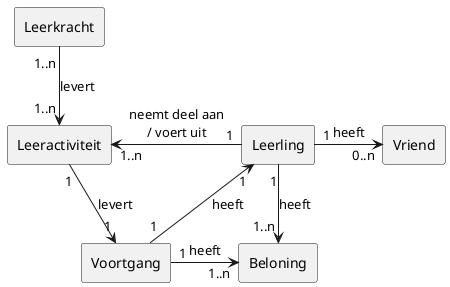 @startuml
rectangle Leerling
rectangle Leerkracht
rectangle Vriend
' rectangle EducatieveInhoud as "Educatieve Inhoud"
' rectangle Collectie
' rectangle Hoofdstukken
rectangle Leeractiviteit
rectangle Voortgang
rectangle Beloning
' rectangle Diploma
' rectangle Badge
' rectangle SocialeInteractie as "Vriendenlijst"
' rectangle LeerlingDashboard as "Leerling Dashboard"

Leerkracht "1..n" -down-> "1..n" Leeractiviteit : levert
' EducatieveInhoud -down-> Collectie : bestaat uit
' Collectie -right-> Hoofdstukken : omvat
' Hoofdstukken -down-> Leeractiviteit : bevat
' EducatieveInhoud "1" -down-> "1..n" Leeractiviteit : bevat

Leerling "1" -left-> "1..n" Leeractiviteit : "neemt deel aan\n/ voert uit"
Leerling "1" -right-> "0..n" Vriend  : heeft
' Leerling "1" -down-> "1" LeerlingDashboard : heeft
Leeractiviteit "1" -down-> "1" Voortgang : levert
Voortgang "1" -up-> "1" Leerling : heeft
Leerling "1" -down-> "1..n" Beloning : heeft
Voortgang "1" -right-> "1..n" Beloning : heeft
' Diploma "1" -up-> "n" Voortgang : heeft
' Badge "1" -up-> "1" Voortgang : heeft
' Beloning "1..n" -up-> "1" Diploma : is
' Beloning "1..n" -up-> "1" Badge : is
' Beloning "n" -right-> "1" LeerlingDashboard : toont
@enduml
